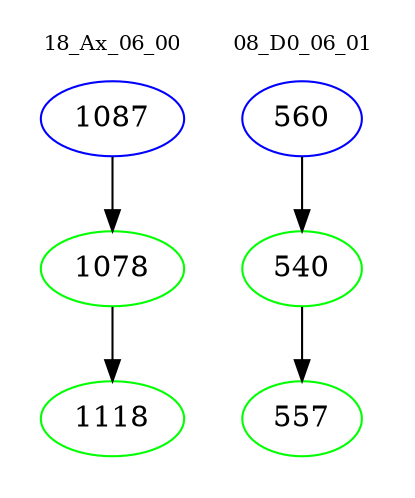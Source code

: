 digraph{
subgraph cluster_0 {
color = white
label = "18_Ax_06_00";
fontsize=10;
T0_1087 [label="1087", color="blue"]
T0_1087 -> T0_1078 [color="black"]
T0_1078 [label="1078", color="green"]
T0_1078 -> T0_1118 [color="black"]
T0_1118 [label="1118", color="green"]
}
subgraph cluster_1 {
color = white
label = "08_D0_06_01";
fontsize=10;
T1_560 [label="560", color="blue"]
T1_560 -> T1_540 [color="black"]
T1_540 [label="540", color="green"]
T1_540 -> T1_557 [color="black"]
T1_557 [label="557", color="green"]
}
}
